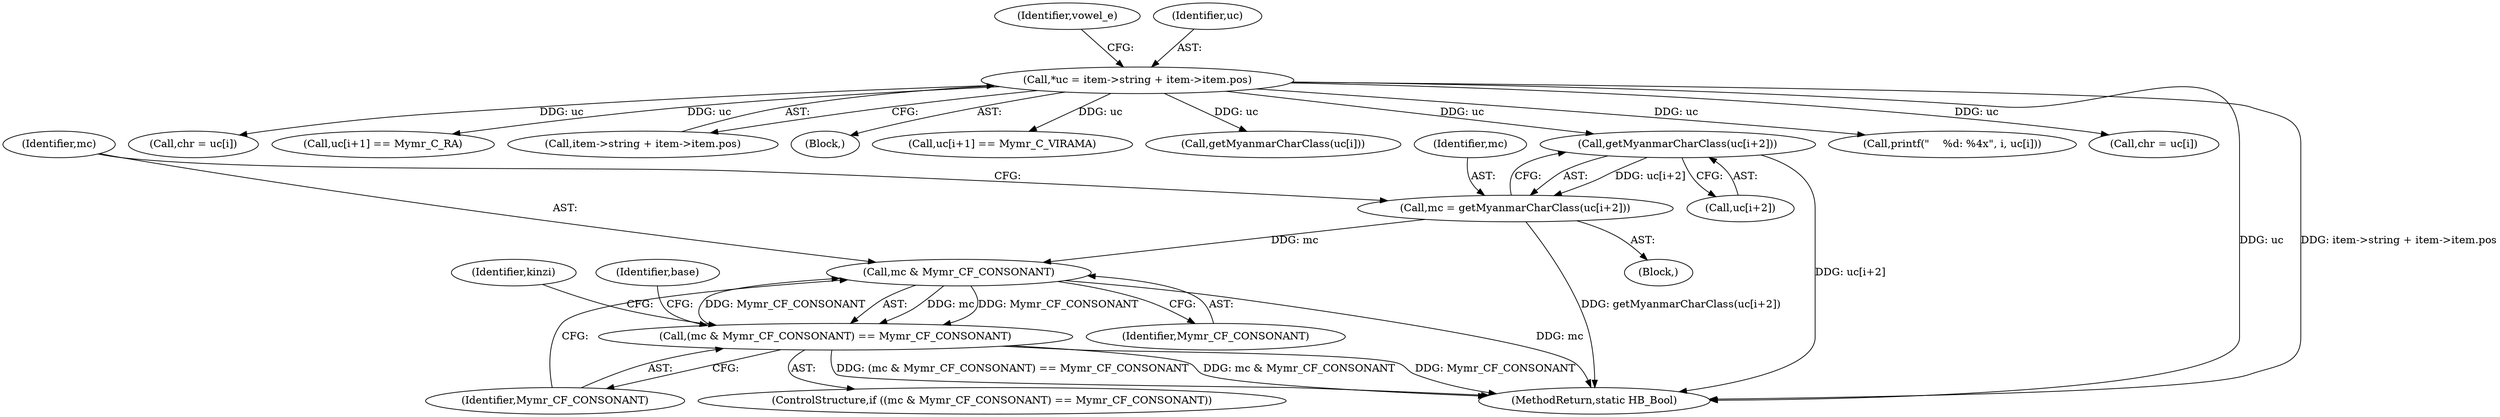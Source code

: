 digraph "0_Chrome_2953a669ec0a32a25c6250d34bf895ec0eb63d27@array" {
"1000271" [label="(Call,getMyanmarCharClass(uc[i+2]))"];
"1000121" [label="(Call,*uc = item->string + item->item.pos)"];
"1000269" [label="(Call,mc = getMyanmarCharClass(uc[i+2]))"];
"1000279" [label="(Call,mc & Mymr_CF_CONSONANT)"];
"1000278" [label="(Call,(mc & Mymr_CF_CONSONANT) == Mymr_CF_CONSONANT)"];
"1000281" [label="(Identifier,Mymr_CF_CONSONANT)"];
"1000134" [label="(Identifier,vowel_e)"];
"1000267" [label="(Block,)"];
"1000280" [label="(Identifier,mc)"];
"1000406" [label="(Call,chr = uc[i])"];
"1000269" [label="(Call,mc = getMyanmarCharClass(uc[i+2]))"];
"1000279" [label="(Call,mc & Mymr_CF_CONSONANT)"];
"1000309" [label="(Call,uc[i+1] == Mymr_C_RA)"];
"1000270" [label="(Identifier,mc)"];
"1000278" [label="(Call,(mc & Mymr_CF_CONSONANT) == Mymr_CF_CONSONANT)"];
"1000123" [label="(Call,item->string + item->item.pos)"];
"1000113" [label="(Block,)"];
"1000260" [label="(Call,uc[i+1] == Mymr_C_VIRAMA)"];
"1000431" [label="(Call,getMyanmarCharClass(uc[i]))"];
"1000282" [label="(Identifier,Mymr_CF_CONSONANT)"];
"1000121" [label="(Call,*uc = item->string + item->item.pos)"];
"1000272" [label="(Call,uc[i+2])"];
"1000291" [label="(Identifier,base)"];
"1000793" [label="(MethodReturn,static HB_Bool)"];
"1000285" [label="(Identifier,kinzi)"];
"1000277" [label="(ControlStructure,if ((mc & Mymr_CF_CONSONANT) == Mymr_CF_CONSONANT))"];
"1000202" [label="(Call,printf(\"    %d: %4x\", i, uc[i]))"];
"1000271" [label="(Call,getMyanmarCharClass(uc[i+2]))"];
"1000122" [label="(Identifier,uc)"];
"1000225" [label="(Call,chr = uc[i])"];
"1000271" -> "1000269"  [label="AST: "];
"1000271" -> "1000272"  [label="CFG: "];
"1000272" -> "1000271"  [label="AST: "];
"1000269" -> "1000271"  [label="CFG: "];
"1000271" -> "1000793"  [label="DDG: uc[i+2]"];
"1000271" -> "1000269"  [label="DDG: uc[i+2]"];
"1000121" -> "1000271"  [label="DDG: uc"];
"1000121" -> "1000113"  [label="AST: "];
"1000121" -> "1000123"  [label="CFG: "];
"1000122" -> "1000121"  [label="AST: "];
"1000123" -> "1000121"  [label="AST: "];
"1000134" -> "1000121"  [label="CFG: "];
"1000121" -> "1000793"  [label="DDG: item->string + item->item.pos"];
"1000121" -> "1000793"  [label="DDG: uc"];
"1000121" -> "1000202"  [label="DDG: uc"];
"1000121" -> "1000225"  [label="DDG: uc"];
"1000121" -> "1000260"  [label="DDG: uc"];
"1000121" -> "1000309"  [label="DDG: uc"];
"1000121" -> "1000406"  [label="DDG: uc"];
"1000121" -> "1000431"  [label="DDG: uc"];
"1000269" -> "1000267"  [label="AST: "];
"1000270" -> "1000269"  [label="AST: "];
"1000280" -> "1000269"  [label="CFG: "];
"1000269" -> "1000793"  [label="DDG: getMyanmarCharClass(uc[i+2])"];
"1000269" -> "1000279"  [label="DDG: mc"];
"1000279" -> "1000278"  [label="AST: "];
"1000279" -> "1000281"  [label="CFG: "];
"1000280" -> "1000279"  [label="AST: "];
"1000281" -> "1000279"  [label="AST: "];
"1000282" -> "1000279"  [label="CFG: "];
"1000279" -> "1000793"  [label="DDG: mc"];
"1000279" -> "1000278"  [label="DDG: mc"];
"1000279" -> "1000278"  [label="DDG: Mymr_CF_CONSONANT"];
"1000278" -> "1000279"  [label="DDG: Mymr_CF_CONSONANT"];
"1000278" -> "1000277"  [label="AST: "];
"1000278" -> "1000282"  [label="CFG: "];
"1000282" -> "1000278"  [label="AST: "];
"1000285" -> "1000278"  [label="CFG: "];
"1000291" -> "1000278"  [label="CFG: "];
"1000278" -> "1000793"  [label="DDG: Mymr_CF_CONSONANT"];
"1000278" -> "1000793"  [label="DDG: (mc & Mymr_CF_CONSONANT) == Mymr_CF_CONSONANT"];
"1000278" -> "1000793"  [label="DDG: mc & Mymr_CF_CONSONANT"];
}
